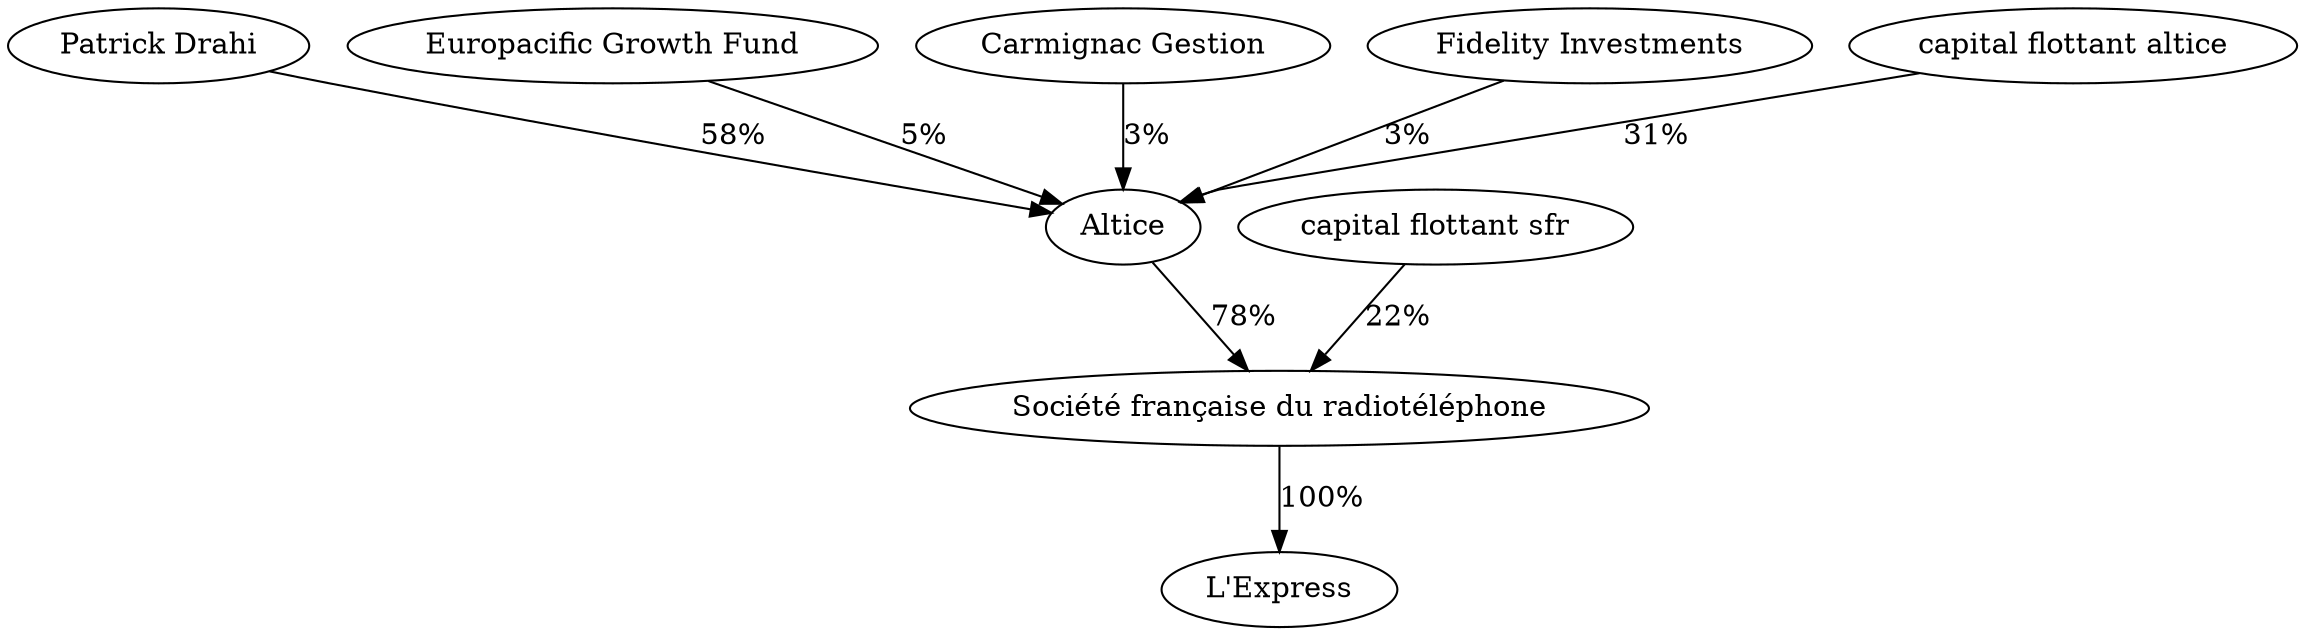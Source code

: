digraph G {
  "Société française du radiotéléphone" -> "L'Express" [label="100%"];
  "Altice" -> "Société française du radiotéléphone" [label="78%"];
  "Patrick Drahi" -> "Altice" [label="58%"];
  "Europacific Growth Fund" -> "Altice" [label="5%"];
  "Carmignac Gestion" -> "Altice" [label="3%"];
  "Fidelity Investments" -> "Altice" [label="3%"];
  "capital flottant altice" -> "Altice" [label="31%"];
  "capital flottant sfr" -> "Société française du radiotéléphone" [label="22%"];
}